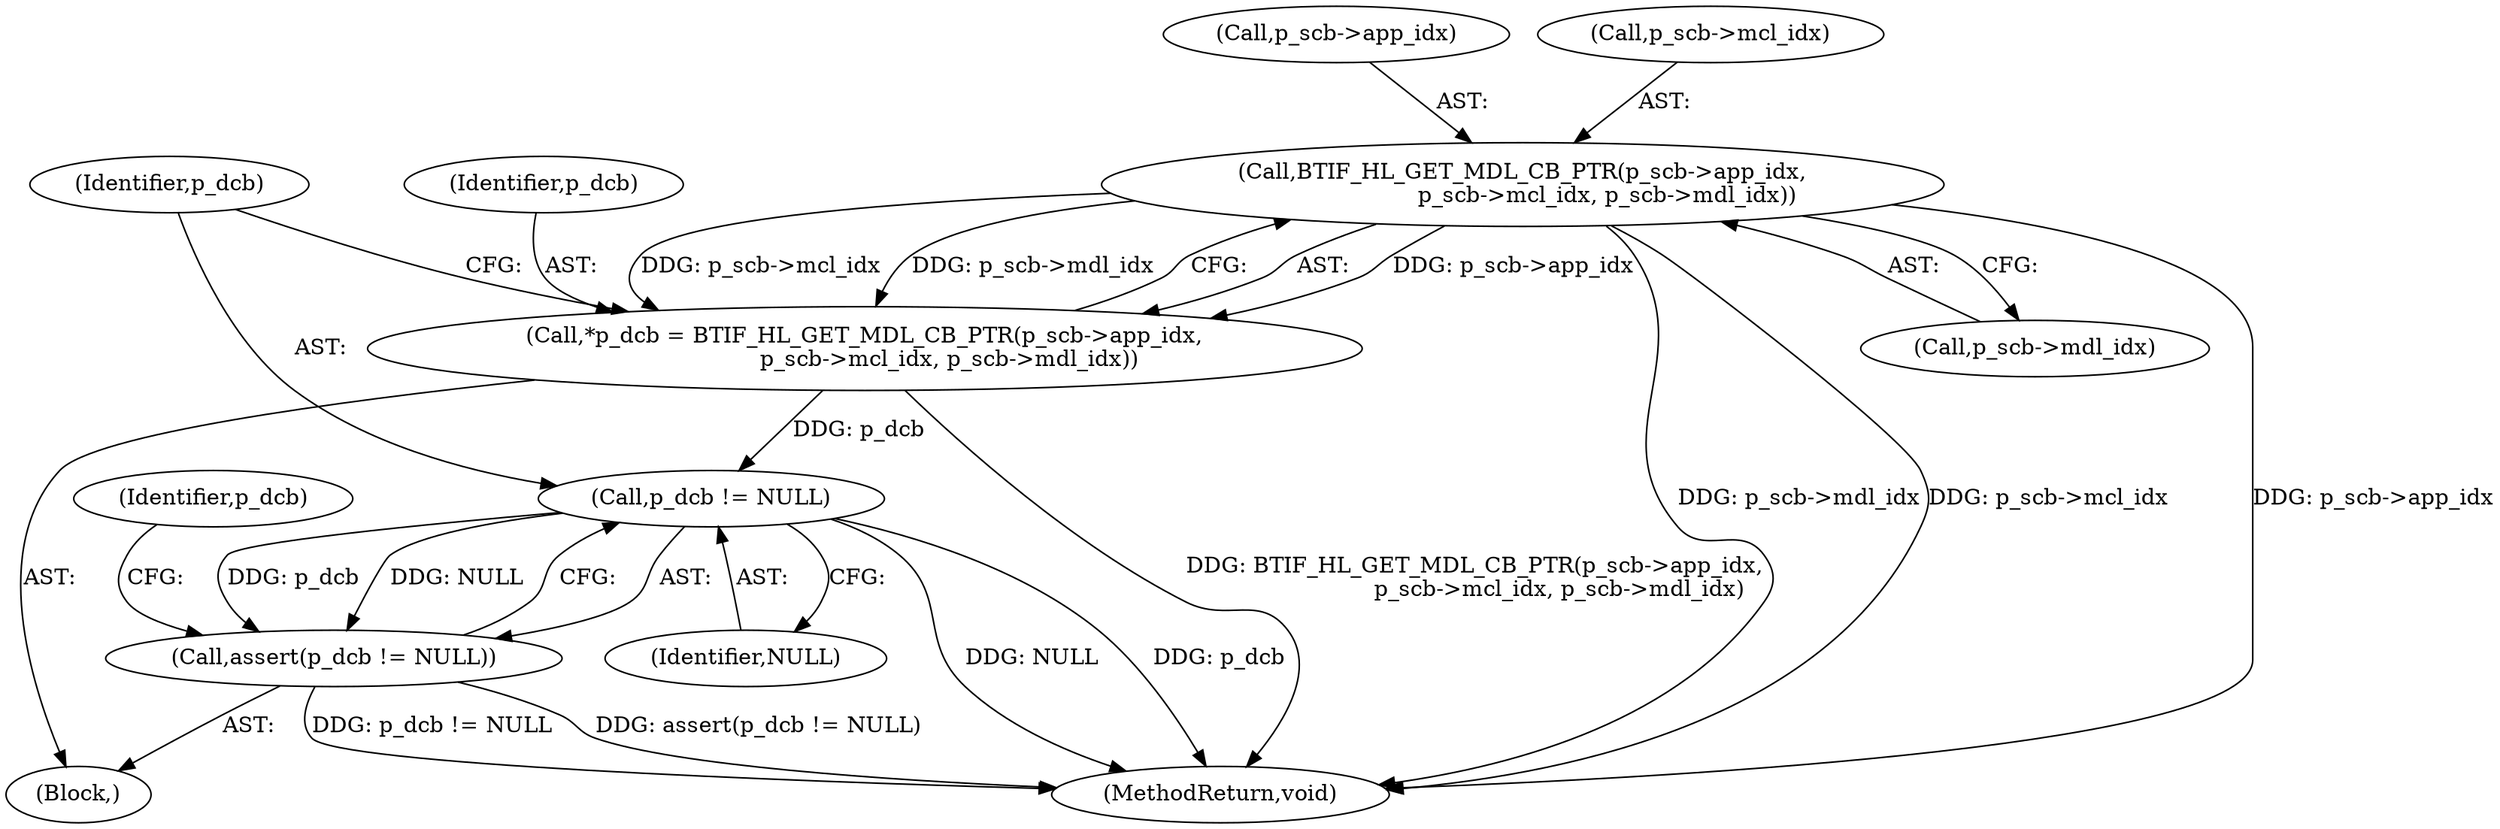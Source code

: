 digraph "0_Android_472271b153c5dc53c28beac55480a8d8434b2d5c_18@pointer" {
"1000149" [label="(Call,BTIF_HL_GET_MDL_CB_PTR(p_scb->app_idx,\n                        p_scb->mcl_idx, p_scb->mdl_idx))"];
"1000147" [label="(Call,*p_dcb = BTIF_HL_GET_MDL_CB_PTR(p_scb->app_idx,\n                        p_scb->mcl_idx, p_scb->mdl_idx))"];
"1000160" [label="(Call,p_dcb != NULL)"];
"1000159" [label="(Call,assert(p_dcb != NULL))"];
"1000161" [label="(Identifier,p_dcb)"];
"1000252" [label="(MethodReturn,void)"];
"1000148" [label="(Identifier,p_dcb)"];
"1000149" [label="(Call,BTIF_HL_GET_MDL_CB_PTR(p_scb->app_idx,\n                        p_scb->mcl_idx, p_scb->mdl_idx))"];
"1000150" [label="(Call,p_scb->app_idx)"];
"1000162" [label="(Identifier,NULL)"];
"1000159" [label="(Call,assert(p_dcb != NULL))"];
"1000143" [label="(Block,)"];
"1000153" [label="(Call,p_scb->mcl_idx)"];
"1000147" [label="(Call,*p_dcb = BTIF_HL_GET_MDL_CB_PTR(p_scb->app_idx,\n                        p_scb->mcl_idx, p_scb->mdl_idx))"];
"1000156" [label="(Call,p_scb->mdl_idx)"];
"1000160" [label="(Call,p_dcb != NULL)"];
"1000165" [label="(Identifier,p_dcb)"];
"1000149" -> "1000147"  [label="AST: "];
"1000149" -> "1000156"  [label="CFG: "];
"1000150" -> "1000149"  [label="AST: "];
"1000153" -> "1000149"  [label="AST: "];
"1000156" -> "1000149"  [label="AST: "];
"1000147" -> "1000149"  [label="CFG: "];
"1000149" -> "1000252"  [label="DDG: p_scb->mdl_idx"];
"1000149" -> "1000252"  [label="DDG: p_scb->mcl_idx"];
"1000149" -> "1000252"  [label="DDG: p_scb->app_idx"];
"1000149" -> "1000147"  [label="DDG: p_scb->app_idx"];
"1000149" -> "1000147"  [label="DDG: p_scb->mcl_idx"];
"1000149" -> "1000147"  [label="DDG: p_scb->mdl_idx"];
"1000147" -> "1000143"  [label="AST: "];
"1000148" -> "1000147"  [label="AST: "];
"1000161" -> "1000147"  [label="CFG: "];
"1000147" -> "1000252"  [label="DDG: BTIF_HL_GET_MDL_CB_PTR(p_scb->app_idx,\n                        p_scb->mcl_idx, p_scb->mdl_idx)"];
"1000147" -> "1000160"  [label="DDG: p_dcb"];
"1000160" -> "1000159"  [label="AST: "];
"1000160" -> "1000162"  [label="CFG: "];
"1000161" -> "1000160"  [label="AST: "];
"1000162" -> "1000160"  [label="AST: "];
"1000159" -> "1000160"  [label="CFG: "];
"1000160" -> "1000252"  [label="DDG: NULL"];
"1000160" -> "1000252"  [label="DDG: p_dcb"];
"1000160" -> "1000159"  [label="DDG: p_dcb"];
"1000160" -> "1000159"  [label="DDG: NULL"];
"1000159" -> "1000143"  [label="AST: "];
"1000165" -> "1000159"  [label="CFG: "];
"1000159" -> "1000252"  [label="DDG: assert(p_dcb != NULL)"];
"1000159" -> "1000252"  [label="DDG: p_dcb != NULL"];
}
